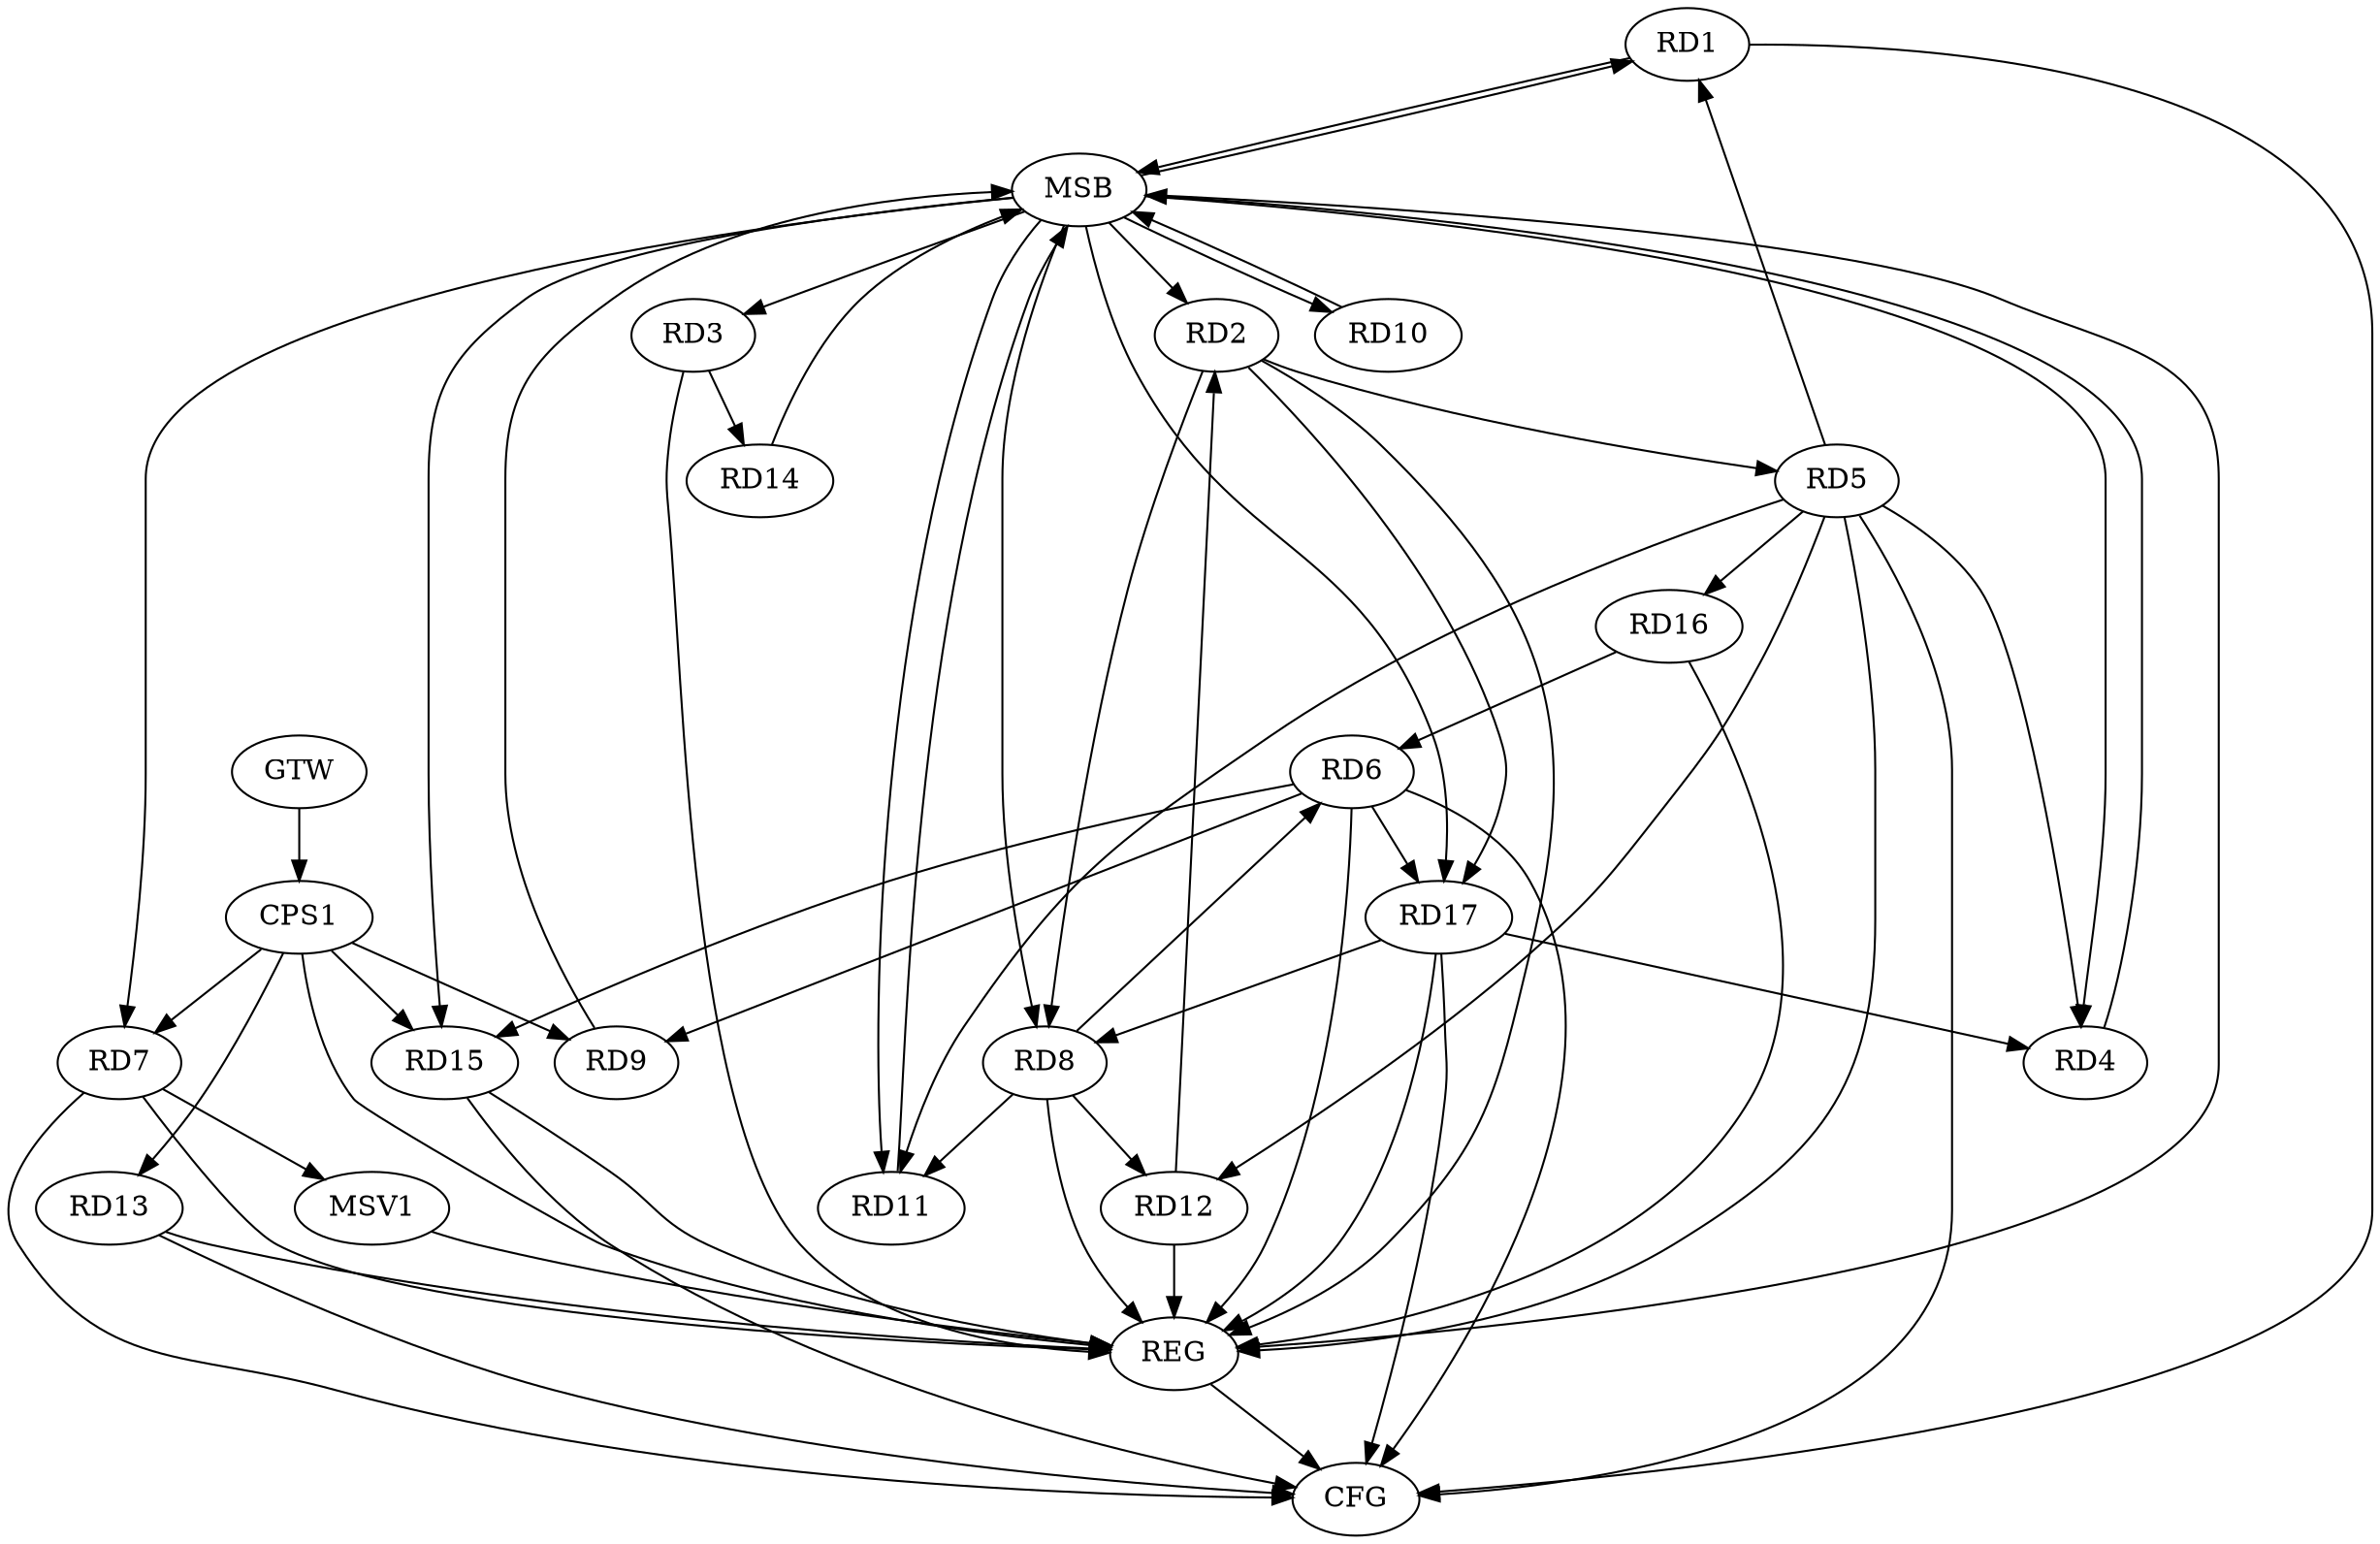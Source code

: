 strict digraph G {
  RD1 [ label="RD1" ];
  RD2 [ label="RD2" ];
  RD3 [ label="RD3" ];
  RD4 [ label="RD4" ];
  RD5 [ label="RD5" ];
  RD6 [ label="RD6" ];
  RD7 [ label="RD7" ];
  RD8 [ label="RD8" ];
  RD9 [ label="RD9" ];
  RD10 [ label="RD10" ];
  RD11 [ label="RD11" ];
  RD12 [ label="RD12" ];
  RD13 [ label="RD13" ];
  RD14 [ label="RD14" ];
  RD15 [ label="RD15" ];
  RD16 [ label="RD16" ];
  RD17 [ label="RD17" ];
  CPS1 [ label="CPS1" ];
  GTW [ label="GTW" ];
  REG [ label="REG" ];
  MSB [ label="MSB" ];
  CFG [ label="CFG" ];
  MSV1 [ label="MSV1" ];
  RD2 -> RD5;
  RD2 -> RD8;
  RD12 -> RD2;
  RD2 -> RD17;
  RD3 -> RD14;
  RD5 -> RD4;
  RD17 -> RD4;
  RD5 -> RD11;
  RD5 -> RD12;
  RD5 -> RD16;
  RD8 -> RD6;
  RD6 -> RD9;
  RD6 -> RD15;
  RD16 -> RD6;
  RD6 -> RD17;
  RD8 -> RD11;
  RD8 -> RD12;
  RD17 -> RD8;
  CPS1 -> RD7;
  CPS1 -> RD9;
  CPS1 -> RD13;
  CPS1 -> RD15;
  GTW -> CPS1;
  RD2 -> REG;
  RD3 -> REG;
  RD5 -> REG;
  RD6 -> REG;
  RD7 -> REG;
  RD8 -> REG;
  RD12 -> REG;
  RD13 -> REG;
  RD15 -> REG;
  RD16 -> REG;
  RD17 -> REG;
  CPS1 -> REG;
  RD1 -> MSB;
  MSB -> RD10;
  MSB -> REG;
  RD4 -> MSB;
  MSB -> RD8;
  MSB -> RD17;
  RD9 -> MSB;
  RD10 -> MSB;
  MSB -> RD4;
  MSB -> RD11;
  MSB -> RD15;
  RD11 -> MSB;
  MSB -> RD3;
  RD14 -> MSB;
  MSB -> RD1;
  MSB -> RD2;
  MSB -> RD7;
  RD1 -> CFG;
  RD13 -> CFG;
  RD17 -> CFG;
  RD15 -> CFG;
  RD7 -> CFG;
  RD5 -> CFG;
  RD6 -> CFG;
  REG -> CFG;
  RD5 -> RD1;
  RD7 -> MSV1;
  MSV1 -> REG;
}
